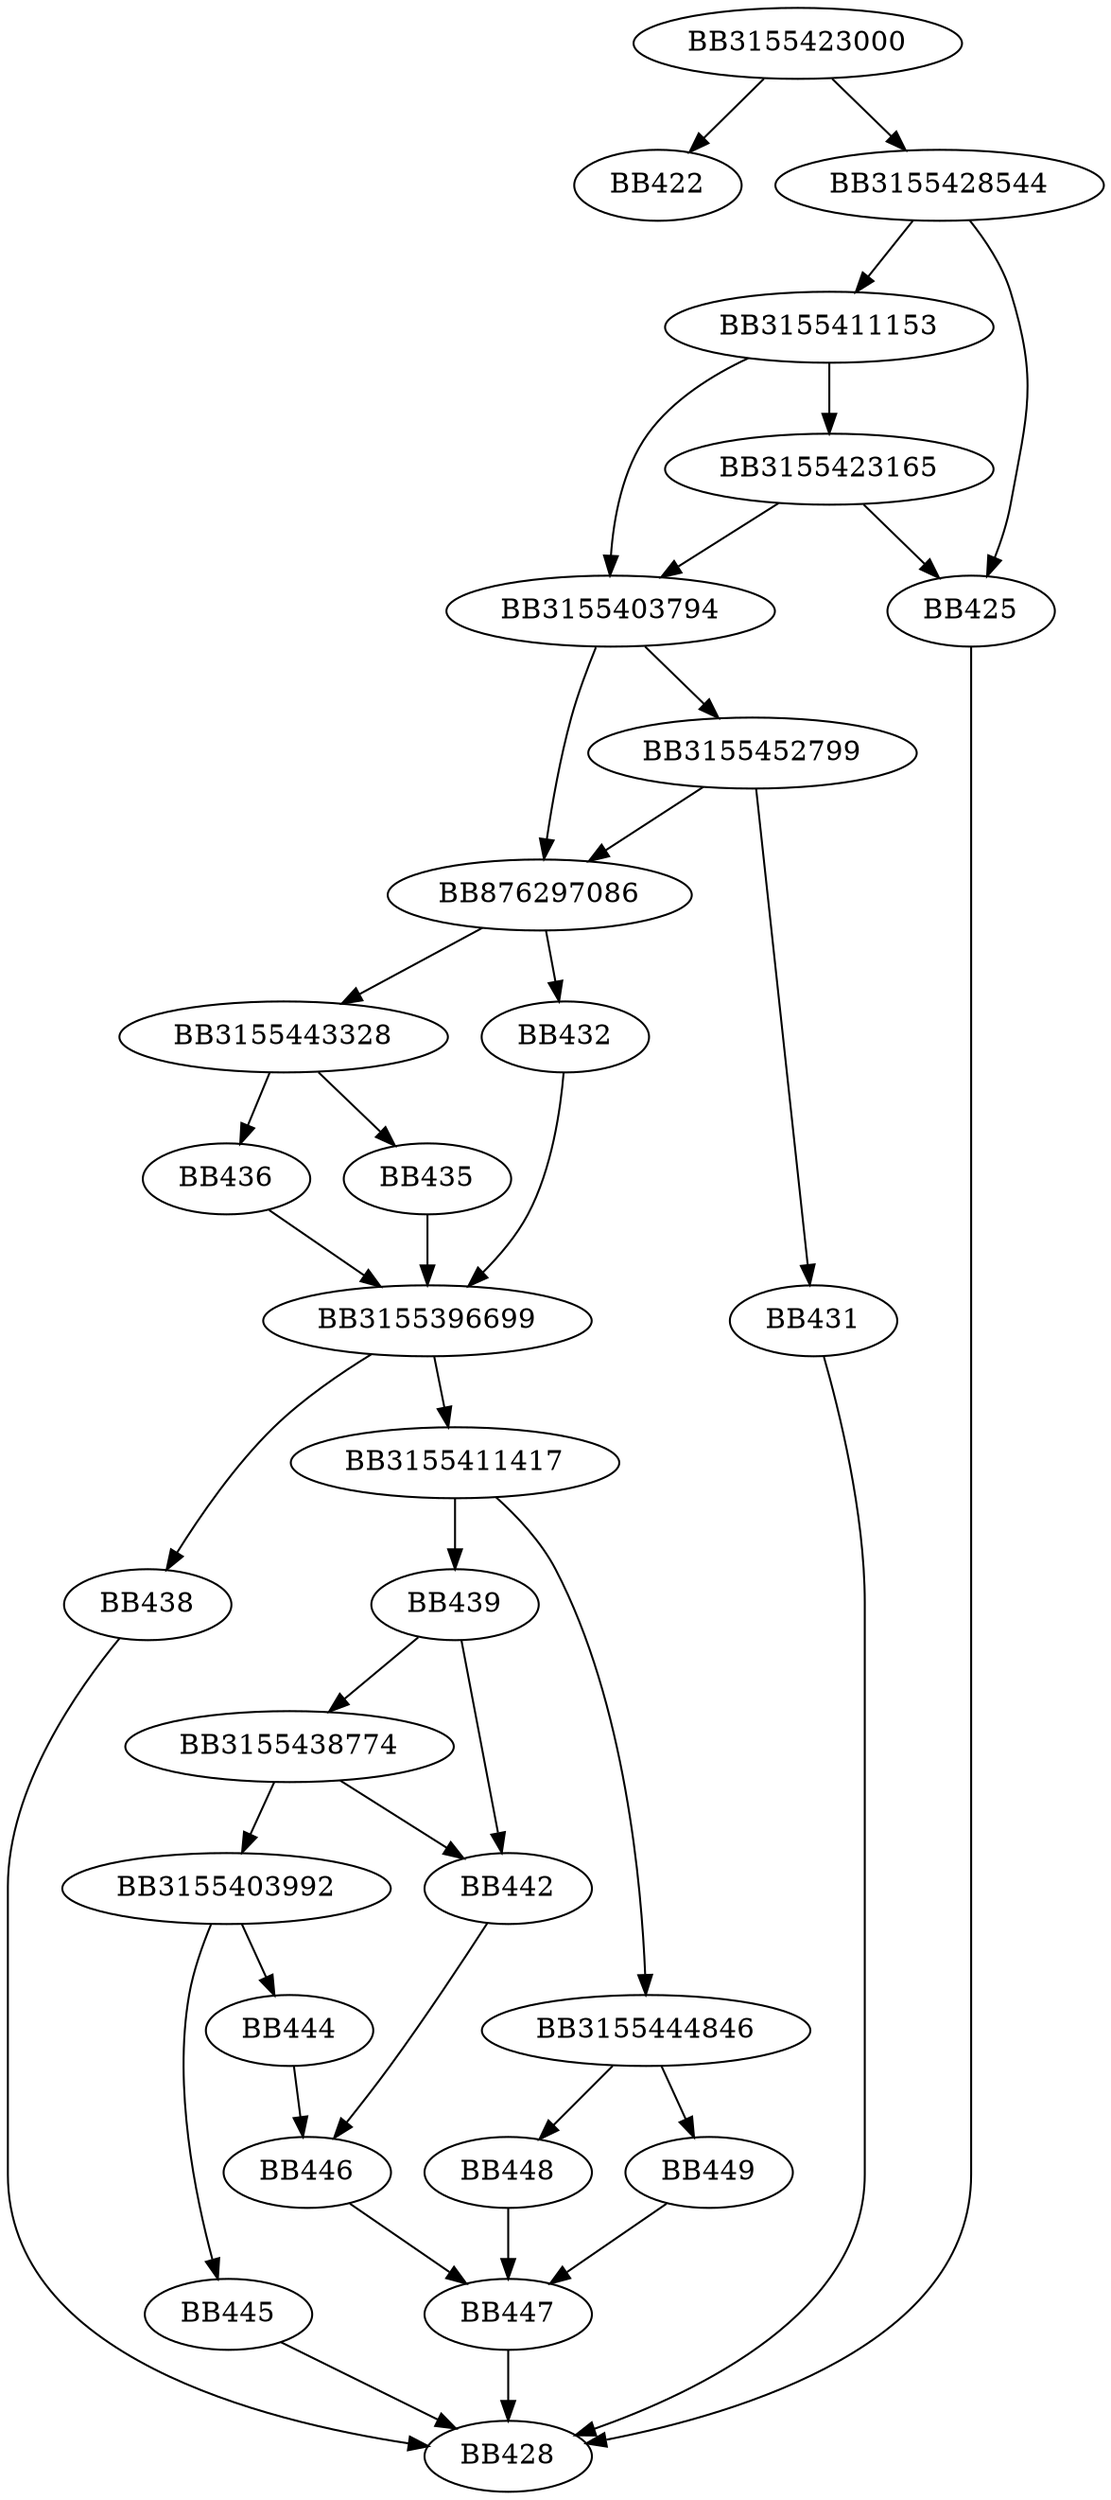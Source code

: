 digraph G{
	BB3155423000->BB422;
	BB3155423000->BB3155428544;
	BB3155428544->BB3155411153;
	BB3155428544->BB425;
	BB3155411153->BB3155423165;
	BB3155411153->BB3155403794;
	BB3155423165->BB425;
	BB3155423165->BB3155403794;
	BB425->BB428;
	BB3155403794->BB3155452799;
	BB3155403794->BB876297086;
	BB3155452799->BB876297086;
	BB3155452799->BB431;
	BB431->BB428;
	BB876297086->BB432;
	BB876297086->BB3155443328;
	BB432->BB3155396699;
	BB3155443328->BB435;
	BB3155443328->BB436;
	BB436->BB3155396699;
	BB435->BB3155396699;
	BB3155396699->BB3155411417;
	BB3155396699->BB438;
	BB438->BB428;
	BB3155411417->BB439;
	BB3155411417->BB3155444846;
	BB439->BB3155438774;
	BB439->BB442;
	BB3155438774->BB442;
	BB3155438774->BB3155403992;
	BB3155403992->BB444;
	BB3155403992->BB445;
	BB445->BB428;
	BB444->BB446;
	BB442->BB446;
	BB446->BB447;
	BB3155444846->BB448;
	BB3155444846->BB449;
	BB448->BB447;
	BB449->BB447;
	BB447->BB428;
}
